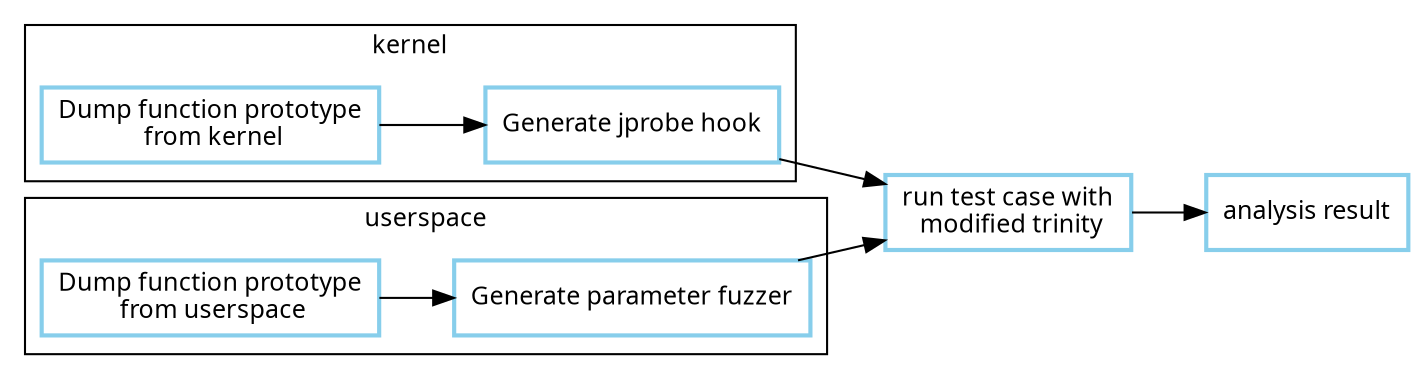 //dot -Tjpeg a.dot -o a.jpeg

digraph syscall_unit_test{
    rankdir = LR;
//    rankdir = TB;
    fontname = "Microsoft YaHei";
    fontsize = 12;

    node [ fontname = "Microsoft YaHei", fontsize = 12, shape = "record", color="skyblue", style="bold"];
    edge [ fontname = "Microsoft YaHei", fontsize = 12 ];

    subgraph cluster__kernel {
        label = "kernel";
        dump_function_prototype_from_kernel [ label = "Dump function prototype\n from kernel"];
        generate_jprobe_hook [ label = "Generate jprobe hook" ];

    }

    subgraph cluster__userspace {
        label = "userspace";
        dump_function_prototype_from_userspace [ label = "Dump function prototype\n from userspace"];
        generate_parameter_fuzzer [ label = "Generate parameter fuzzer"];
    }

    run_test_case_with_modified_trinity [ label = "run test case with\n modified trinity"];
    analysis_result [ label = "analysis result" ];

    dump_function_prototype_from_kernel -> generate_jprobe_hook -> run_test_case_with_modified_trinity;
    dump_function_prototype_from_userspace -> generate_parameter_fuzzer -> run_test_case_with_modified_trinity;

    run_test_case_with_modified_trinity -> analysis_result;
}

